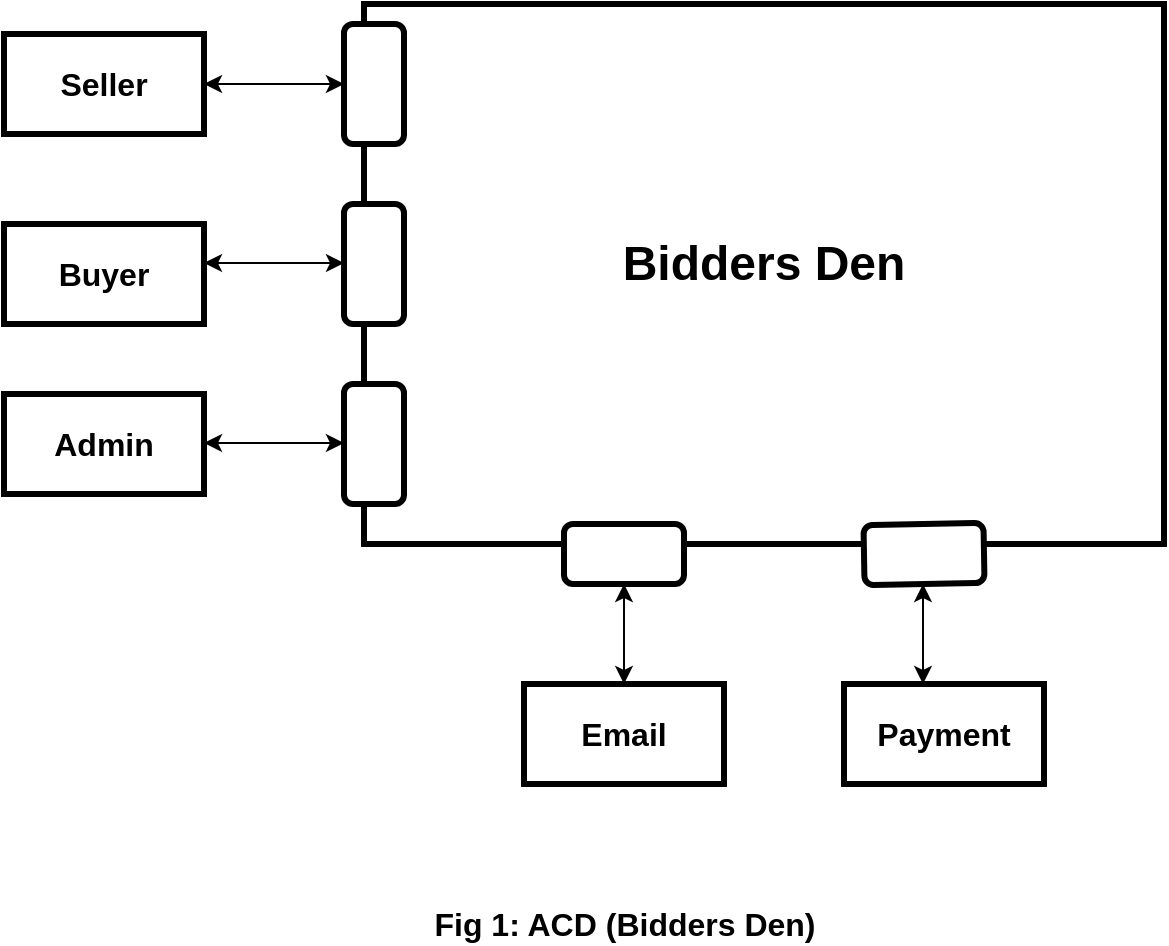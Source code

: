 <mxfile version="16.6.6" type="github">
  <diagram id="RdX9zCuVIToXpnvK45Qo" name="Page-1">
    <mxGraphModel dx="782" dy="468" grid="1" gridSize="10" guides="1" tooltips="1" connect="1" arrows="1" fold="1" page="1" pageScale="1" pageWidth="850" pageHeight="1100" math="0" shadow="0">
      <root>
        <mxCell id="0" />
        <mxCell id="1" parent="0" />
        <mxCell id="8wg1ckuhnU_KNkpjRGYF-1" value="" style="rounded=0;whiteSpace=wrap;html=1;strokeWidth=3;" vertex="1" parent="1">
          <mxGeometry x="280" y="120" width="400" height="270" as="geometry" />
        </mxCell>
        <mxCell id="8wg1ckuhnU_KNkpjRGYF-4" value="" style="rounded=1;whiteSpace=wrap;html=1;strokeWidth=3;rotation=-90;" vertex="1" parent="1">
          <mxGeometry x="255" y="145" width="60" height="30" as="geometry" />
        </mxCell>
        <mxCell id="8wg1ckuhnU_KNkpjRGYF-5" value="" style="rounded=1;whiteSpace=wrap;html=1;strokeWidth=3;rotation=-90;" vertex="1" parent="1">
          <mxGeometry x="255" y="235" width="60" height="30" as="geometry" />
        </mxCell>
        <mxCell id="8wg1ckuhnU_KNkpjRGYF-6" value="" style="rounded=1;whiteSpace=wrap;html=1;strokeWidth=3;rotation=-90;" vertex="1" parent="1">
          <mxGeometry x="255" y="325" width="60" height="30" as="geometry" />
        </mxCell>
        <mxCell id="8wg1ckuhnU_KNkpjRGYF-7" value="" style="rounded=1;whiteSpace=wrap;html=1;strokeWidth=3;rotation=-180;" vertex="1" parent="1">
          <mxGeometry x="380" y="380" width="60" height="30" as="geometry" />
        </mxCell>
        <mxCell id="8wg1ckuhnU_KNkpjRGYF-8" value="" style="rounded=1;whiteSpace=wrap;html=1;strokeWidth=3;rotation=-181;" vertex="1" parent="1">
          <mxGeometry x="530" y="380" width="60" height="30" as="geometry" />
        </mxCell>
        <mxCell id="8wg1ckuhnU_KNkpjRGYF-9" value="" style="endArrow=classic;startArrow=classic;html=1;rounded=0;" edge="1" parent="1">
          <mxGeometry width="50" height="50" relative="1" as="geometry">
            <mxPoint x="200" y="160" as="sourcePoint" />
            <mxPoint x="270" y="160" as="targetPoint" />
          </mxGeometry>
        </mxCell>
        <mxCell id="8wg1ckuhnU_KNkpjRGYF-10" value="" style="endArrow=classic;startArrow=classic;html=1;rounded=0;" edge="1" parent="1">
          <mxGeometry width="50" height="50" relative="1" as="geometry">
            <mxPoint x="200" y="249.5" as="sourcePoint" />
            <mxPoint x="270" y="249.5" as="targetPoint" />
          </mxGeometry>
        </mxCell>
        <mxCell id="8wg1ckuhnU_KNkpjRGYF-11" value="" style="endArrow=classic;startArrow=classic;html=1;rounded=0;" edge="1" parent="1">
          <mxGeometry width="50" height="50" relative="1" as="geometry">
            <mxPoint x="200" y="339.5" as="sourcePoint" />
            <mxPoint x="270" y="339.5" as="targetPoint" />
          </mxGeometry>
        </mxCell>
        <mxCell id="8wg1ckuhnU_KNkpjRGYF-12" value="" style="endArrow=classic;startArrow=classic;html=1;rounded=0;entryX=0.5;entryY=0;entryDx=0;entryDy=0;" edge="1" parent="1" target="8wg1ckuhnU_KNkpjRGYF-7">
          <mxGeometry width="50" height="50" relative="1" as="geometry">
            <mxPoint x="410" y="460" as="sourcePoint" />
            <mxPoint x="425" y="430" as="targetPoint" />
          </mxGeometry>
        </mxCell>
        <mxCell id="8wg1ckuhnU_KNkpjRGYF-13" value="" style="endArrow=classic;startArrow=classic;html=1;rounded=0;entryX=0.5;entryY=0;entryDx=0;entryDy=0;" edge="1" parent="1">
          <mxGeometry width="50" height="50" relative="1" as="geometry">
            <mxPoint x="559.5" y="460" as="sourcePoint" />
            <mxPoint x="559.5" y="410" as="targetPoint" />
          </mxGeometry>
        </mxCell>
        <mxCell id="8wg1ckuhnU_KNkpjRGYF-14" value="&lt;font style=&quot;font-size: 16px&quot;&gt;&lt;b&gt;Seller&lt;/b&gt;&lt;/font&gt;" style="rounded=0;whiteSpace=wrap;html=1;strokeWidth=3;" vertex="1" parent="1">
          <mxGeometry x="100" y="135" width="100" height="50" as="geometry" />
        </mxCell>
        <mxCell id="8wg1ckuhnU_KNkpjRGYF-15" value="&lt;font style=&quot;font-size: 16px&quot;&gt;&lt;b&gt;Buyer&lt;/b&gt;&lt;/font&gt;" style="rounded=0;whiteSpace=wrap;html=1;strokeWidth=3;" vertex="1" parent="1">
          <mxGeometry x="100" y="230" width="100" height="50" as="geometry" />
        </mxCell>
        <mxCell id="8wg1ckuhnU_KNkpjRGYF-16" value="&lt;font style=&quot;font-size: 16px&quot;&gt;&lt;b&gt;Admin&lt;/b&gt;&lt;/font&gt;" style="rounded=0;whiteSpace=wrap;html=1;strokeWidth=3;" vertex="1" parent="1">
          <mxGeometry x="100" y="315" width="100" height="50" as="geometry" />
        </mxCell>
        <mxCell id="8wg1ckuhnU_KNkpjRGYF-17" value="&lt;font style=&quot;font-size: 16px&quot;&gt;&lt;b&gt;Email&lt;/b&gt;&lt;/font&gt;" style="rounded=0;whiteSpace=wrap;html=1;strokeWidth=3;" vertex="1" parent="1">
          <mxGeometry x="360" y="460" width="100" height="50" as="geometry" />
        </mxCell>
        <mxCell id="8wg1ckuhnU_KNkpjRGYF-18" value="&lt;font style=&quot;font-size: 16px&quot;&gt;&lt;b&gt;Payment&lt;/b&gt;&lt;/font&gt;" style="rounded=0;whiteSpace=wrap;html=1;strokeWidth=3;" vertex="1" parent="1">
          <mxGeometry x="520" y="460" width="100" height="50" as="geometry" />
        </mxCell>
        <mxCell id="8wg1ckuhnU_KNkpjRGYF-19" value="&lt;font size=&quot;1&quot;&gt;&lt;b style=&quot;font-size: 24px&quot;&gt;Bidders Den&lt;/b&gt;&lt;/font&gt;" style="text;html=1;strokeColor=none;fillColor=none;align=center;verticalAlign=middle;whiteSpace=wrap;rounded=0;" vertex="1" parent="1">
          <mxGeometry x="380" y="200" width="200" height="100" as="geometry" />
        </mxCell>
        <mxCell id="8wg1ckuhnU_KNkpjRGYF-20" value="&lt;b&gt;Fig 1: ACD (Bidders Den)&lt;/b&gt;" style="text;html=1;align=center;verticalAlign=middle;resizable=0;points=[];autosize=1;strokeColor=none;fillColor=none;fontSize=16;" vertex="1" parent="1">
          <mxGeometry x="305" y="570" width="210" height="20" as="geometry" />
        </mxCell>
      </root>
    </mxGraphModel>
  </diagram>
</mxfile>
